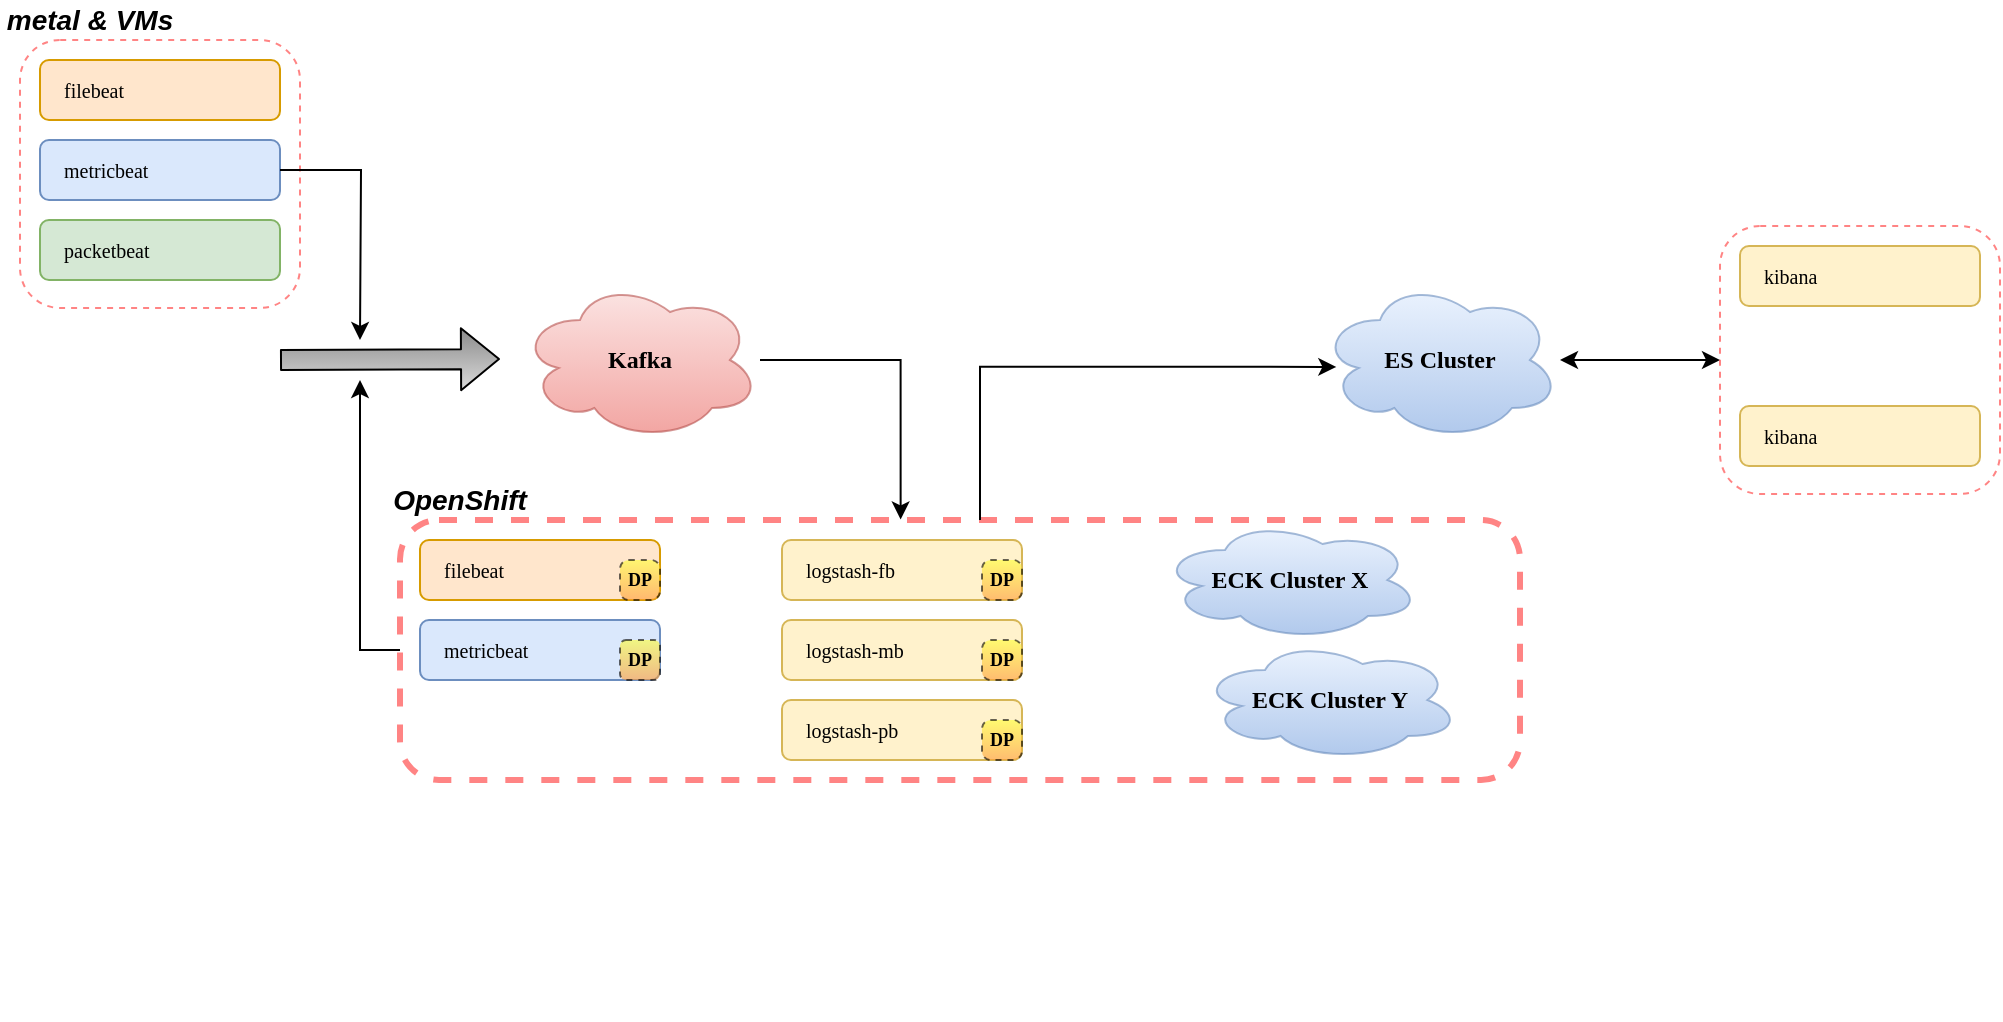 <mxfile version="12.9.5" type="github">
  <diagram id="GZ8h7QL0BpFVQE84wsnc" name="Page-1">
    <mxGraphModel dx="1373" dy="868" grid="1" gridSize="10" guides="1" tooltips="1" connect="1" arrows="1" fold="1" page="1" pageScale="1" pageWidth="1600" pageHeight="900" math="0" shadow="0">
      <root>
        <mxCell id="0" />
        <mxCell id="1" parent="0" />
        <mxCell id="nCoMTIDqAyYgrmlORqEg-1" style="edgeStyle=orthogonalEdgeStyle;rounded=0;orthogonalLoop=1;jettySize=auto;html=1;entryX=0.447;entryY=-0.002;entryDx=0;entryDy=0;entryPerimeter=0;startArrow=none;startFill=0;strokeWidth=1;fillColor=#8A8A8A;gradientColor=#DBDBDB;fontSize=14;" edge="1" parent="1" source="xnrWjppSDBu8TEkVuI01-1" target="rvDjTY9M8Ar2wrNe7Sa7-9">
          <mxGeometry relative="1" as="geometry">
            <Array as="points">
              <mxPoint x="530" y="520" />
            </Array>
          </mxGeometry>
        </mxCell>
        <mxCell id="xnrWjppSDBu8TEkVuI01-1" value="&lt;div style=&quot;text-align: center; font-size: 12px;&quot;&gt;&lt;span style=&quot;font-size: 12px;&quot;&gt;Kafka&lt;/span&gt;&lt;/div&gt;" style="ellipse;shape=cloud;whiteSpace=wrap;html=1;rounded=0;strokeColor=#b85450;strokeWidth=1;fillColor=#f8cecc;gradientColor=#ea6b66;fontFamily=Verdana;fontSize=12;opacity=60;align=center;fontStyle=1" parent="1" vertex="1">
          <mxGeometry x="340" y="480" width="120" height="80" as="geometry" />
        </mxCell>
        <mxCell id="xnrWjppSDBu8TEkVuI01-15" value="" style="group" parent="1" vertex="1" connectable="0">
          <mxGeometry x="90" y="360" width="140" height="134" as="geometry" />
        </mxCell>
        <mxCell id="xnrWjppSDBu8TEkVuI01-3" value="" style="rounded=1;whiteSpace=wrap;html=1;strokeColor=#FF3333;strokeWidth=1;fillColor=none;fontFamily=Verdana;fontSize=10;opacity=60;align=left;dashed=1;" parent="xnrWjppSDBu8TEkVuI01-15" vertex="1">
          <mxGeometry width="140" height="134" as="geometry" />
        </mxCell>
        <mxCell id="xnrWjppSDBu8TEkVuI01-4" value="filebeat" style="rounded=1;whiteSpace=wrap;html=1;strokeColor=#d79b00;strokeWidth=1;fillColor=#ffe6cc;fontFamily=Verdana;fontSize=10;align=left;spacingLeft=10;" parent="xnrWjppSDBu8TEkVuI01-15" vertex="1">
          <mxGeometry x="10" y="10" width="120" height="30" as="geometry" />
        </mxCell>
        <mxCell id="xnrWjppSDBu8TEkVuI01-6" value="metricbeat" style="rounded=1;whiteSpace=wrap;html=1;strokeColor=#6c8ebf;strokeWidth=1;fillColor=#dae8fc;fontFamily=Verdana;fontSize=10;align=left;spacingLeft=10;" parent="xnrWjppSDBu8TEkVuI01-15" vertex="1">
          <mxGeometry x="10" y="50" width="120" height="30" as="geometry" />
        </mxCell>
        <mxCell id="xnrWjppSDBu8TEkVuI01-9" value="packetbeat" style="rounded=1;whiteSpace=wrap;html=1;strokeColor=#82b366;strokeWidth=1;fillColor=#d5e8d4;fontFamily=Verdana;fontSize=10;align=left;spacingLeft=10;" parent="xnrWjppSDBu8TEkVuI01-15" vertex="1">
          <mxGeometry x="10" y="90" width="120" height="30" as="geometry" />
        </mxCell>
        <mxCell id="xnrWjppSDBu8TEkVuI01-74" style="edgeStyle=orthogonalEdgeStyle;rounded=0;orthogonalLoop=1;jettySize=auto;html=1;entryX=0;entryY=0.5;entryDx=0;entryDy=0;startArrow=classic;startFill=1;" parent="1" source="xnrWjppSDBu8TEkVuI01-67" target="xnrWjppSDBu8TEkVuI01-71" edge="1">
          <mxGeometry relative="1" as="geometry" />
        </mxCell>
        <mxCell id="xnrWjppSDBu8TEkVuI01-67" value="&lt;div style=&quot;text-align: center ; font-size: 12px&quot;&gt;&lt;span style=&quot;font-size: 12px&quot;&gt;ES Cluster&lt;/span&gt;&lt;/div&gt;" style="ellipse;shape=cloud;whiteSpace=wrap;html=1;rounded=0;strokeColor=#6c8ebf;strokeWidth=1;fillColor=#dae8fc;gradientColor=#7ea6e0;fontFamily=Verdana;fontSize=12;opacity=60;align=center;fontStyle=1" parent="1" vertex="1">
          <mxGeometry x="740" y="480" width="120" height="80" as="geometry" />
        </mxCell>
        <mxCell id="xnrWjppSDBu8TEkVuI01-69" value="" style="group" parent="1" vertex="1" connectable="0">
          <mxGeometry x="940" y="453" width="140" height="134" as="geometry" />
        </mxCell>
        <mxCell id="xnrWjppSDBu8TEkVuI01-70" value="" style="group" parent="xnrWjppSDBu8TEkVuI01-69" vertex="1" connectable="0">
          <mxGeometry width="140" height="134" as="geometry" />
        </mxCell>
        <mxCell id="xnrWjppSDBu8TEkVuI01-71" value="" style="rounded=1;whiteSpace=wrap;html=1;strokeColor=#FF3333;strokeWidth=1;fillColor=none;fontFamily=Verdana;fontSize=10;opacity=60;align=left;dashed=1;" parent="xnrWjppSDBu8TEkVuI01-70" vertex="1">
          <mxGeometry width="140" height="134" as="geometry" />
        </mxCell>
        <mxCell id="xnrWjppSDBu8TEkVuI01-72" value="kibana" style="rounded=1;whiteSpace=wrap;html=1;strokeColor=#d6b656;strokeWidth=1;fillColor=#fff2cc;fontFamily=Verdana;fontSize=10;align=left;spacingLeft=10;" parent="xnrWjppSDBu8TEkVuI01-70" vertex="1">
          <mxGeometry x="10" y="10" width="120" height="30" as="geometry" />
        </mxCell>
        <mxCell id="xnrWjppSDBu8TEkVuI01-73" value="kibana" style="rounded=1;whiteSpace=wrap;html=1;strokeColor=#d6b656;strokeWidth=1;fillColor=#fff2cc;fontFamily=Verdana;fontSize=10;align=left;spacingLeft=10;" parent="xnrWjppSDBu8TEkVuI01-70" vertex="1">
          <mxGeometry x="10" y="90" width="120" height="30" as="geometry" />
        </mxCell>
        <mxCell id="rvDjTY9M8Ar2wrNe7Sa7-8" value="" style="group" parent="1" vertex="1" connectable="0">
          <mxGeometry x="280" y="600" width="560" height="250" as="geometry" />
        </mxCell>
        <mxCell id="rvDjTY9M8Ar2wrNe7Sa7-9" value="" style="rounded=1;whiteSpace=wrap;html=1;strokeColor=#FF3333;strokeWidth=3;fillColor=none;fontFamily=Verdana;fontSize=10;opacity=60;align=left;dashed=1;" parent="rvDjTY9M8Ar2wrNe7Sa7-8" vertex="1">
          <mxGeometry width="560" height="130" as="geometry" />
        </mxCell>
        <mxCell id="rvDjTY9M8Ar2wrNe7Sa7-10" value="filebeat" style="rounded=1;whiteSpace=wrap;html=1;strokeColor=#d79b00;strokeWidth=1;fillColor=#ffe6cc;fontFamily=Verdana;fontSize=10;align=left;spacingLeft=10;" parent="rvDjTY9M8Ar2wrNe7Sa7-8" vertex="1">
          <mxGeometry x="10" y="10" width="120" height="30" as="geometry" />
        </mxCell>
        <mxCell id="rvDjTY9M8Ar2wrNe7Sa7-11" value="metricbeat" style="rounded=1;whiteSpace=wrap;html=1;strokeColor=#6c8ebf;strokeWidth=1;fillColor=#dae8fc;fontFamily=Verdana;fontSize=10;align=left;spacingLeft=10;" parent="rvDjTY9M8Ar2wrNe7Sa7-8" vertex="1">
          <mxGeometry x="10" y="50" width="120" height="30" as="geometry" />
        </mxCell>
        <mxCell id="rvDjTY9M8Ar2wrNe7Sa7-20" value="DP" style="rounded=1;whiteSpace=wrap;html=1;fontSize=9;fontStyle=1;gradientColor=#FF9933;fillColor=#FFFF33;fontFamily=Verdana;dashed=1;opacity=60;arcSize=22;" parent="rvDjTY9M8Ar2wrNe7Sa7-8" vertex="1">
          <mxGeometry x="110" y="20" width="20" height="20" as="geometry" />
        </mxCell>
        <mxCell id="rvDjTY9M8Ar2wrNe7Sa7-18" value="DP" style="rounded=1;whiteSpace=wrap;html=1;fontSize=9;fontStyle=1;gradientColor=#FF9933;fillColor=#FFFF33;fontFamily=Verdana;dashed=1;opacity=60;" parent="rvDjTY9M8Ar2wrNe7Sa7-8" vertex="1">
          <mxGeometry x="110" y="60" width="20" height="20" as="geometry" />
        </mxCell>
        <mxCell id="rvDjTY9M8Ar2wrNe7Sa7-22" style="edgeStyle=orthogonalEdgeStyle;rounded=0;orthogonalLoop=1;jettySize=auto;html=1;exitX=0.5;exitY=1;exitDx=0;exitDy=0;startArrow=none;startFill=0;fontSize=14;" parent="rvDjTY9M8Ar2wrNe7Sa7-8" source="rvDjTY9M8Ar2wrNe7Sa7-9" target="rvDjTY9M8Ar2wrNe7Sa7-9" edge="1">
          <mxGeometry relative="1" as="geometry" />
        </mxCell>
        <mxCell id="uBAFbdJrFAXVK9lNb5VW-2" value="logstash-fb" style="rounded=1;whiteSpace=wrap;html=1;strokeColor=#d6b656;strokeWidth=1;fillColor=#fff2cc;fontFamily=Verdana;fontSize=10;align=left;spacingLeft=10;" parent="rvDjTY9M8Ar2wrNe7Sa7-8" vertex="1">
          <mxGeometry x="191" y="10" width="120" height="30" as="geometry" />
        </mxCell>
        <mxCell id="uBAFbdJrFAXVK9lNb5VW-3" value="DP" style="rounded=1;whiteSpace=wrap;html=1;fontSize=9;fontStyle=1;gradientColor=#FF9933;fillColor=#FFFF33;fontFamily=Verdana;dashed=1;opacity=60;arcSize=22;" parent="rvDjTY9M8Ar2wrNe7Sa7-8" vertex="1">
          <mxGeometry x="291" y="20" width="20" height="20" as="geometry" />
        </mxCell>
        <mxCell id="uBAFbdJrFAXVK9lNb5VW-5" value="logstash-mb" style="rounded=1;whiteSpace=wrap;html=1;strokeColor=#d6b656;strokeWidth=1;fillColor=#fff2cc;fontFamily=Verdana;fontSize=10;align=left;spacingLeft=10;" parent="rvDjTY9M8Ar2wrNe7Sa7-8" vertex="1">
          <mxGeometry x="191" y="50" width="120" height="30" as="geometry" />
        </mxCell>
        <mxCell id="uBAFbdJrFAXVK9lNb5VW-6" value="DP" style="rounded=1;whiteSpace=wrap;html=1;fontSize=9;fontStyle=1;gradientColor=#FF9933;fillColor=#FFFF33;fontFamily=Verdana;dashed=1;opacity=60;arcSize=22;" parent="rvDjTY9M8Ar2wrNe7Sa7-8" vertex="1">
          <mxGeometry x="291" y="60" width="20" height="20" as="geometry" />
        </mxCell>
        <mxCell id="uBAFbdJrFAXVK9lNb5VW-7" value="logstash-pb" style="rounded=1;whiteSpace=wrap;html=1;strokeColor=#d6b656;strokeWidth=1;fillColor=#fff2cc;fontFamily=Verdana;fontSize=10;align=left;spacingLeft=10;" parent="rvDjTY9M8Ar2wrNe7Sa7-8" vertex="1">
          <mxGeometry x="191" y="90" width="120" height="30" as="geometry" />
        </mxCell>
        <mxCell id="uBAFbdJrFAXVK9lNb5VW-8" value="DP" style="rounded=1;whiteSpace=wrap;html=1;fontSize=9;fontStyle=1;gradientColor=#FF9933;fillColor=#FFFF33;fontFamily=Verdana;dashed=1;opacity=60;arcSize=22;" parent="rvDjTY9M8Ar2wrNe7Sa7-8" vertex="1">
          <mxGeometry x="291" y="100" width="20" height="20" as="geometry" />
        </mxCell>
        <mxCell id="nCoMTIDqAyYgrmlORqEg-2" value="&lt;div style=&quot;text-align: center ; font-size: 12px&quot;&gt;&lt;span style=&quot;font-size: 12px&quot;&gt;ECK Cluster X&lt;/span&gt;&lt;/div&gt;" style="ellipse;shape=cloud;whiteSpace=wrap;html=1;rounded=0;strokeColor=#6c8ebf;strokeWidth=1;fillColor=#dae8fc;gradientColor=#7ea6e0;fontFamily=Verdana;fontSize=12;opacity=60;align=center;fontStyle=1" vertex="1" parent="rvDjTY9M8Ar2wrNe7Sa7-8">
          <mxGeometry x="380" width="130" height="60" as="geometry" />
        </mxCell>
        <mxCell id="nCoMTIDqAyYgrmlORqEg-3" value="&lt;div style=&quot;text-align: center ; font-size: 12px&quot;&gt;&lt;span style=&quot;font-size: 12px&quot;&gt;ECK Cluster Y&lt;/span&gt;&lt;/div&gt;" style="ellipse;shape=cloud;whiteSpace=wrap;html=1;rounded=0;strokeColor=#6c8ebf;strokeWidth=1;fillColor=#dae8fc;gradientColor=#7ea6e0;fontFamily=Verdana;fontSize=12;opacity=60;align=center;fontStyle=1" vertex="1" parent="rvDjTY9M8Ar2wrNe7Sa7-8">
          <mxGeometry x="400" y="60" width="130" height="60" as="geometry" />
        </mxCell>
        <mxCell id="rvDjTY9M8Ar2wrNe7Sa7-15" value="OpenShift" style="text;html=1;strokeColor=none;fillColor=none;align=center;verticalAlign=middle;whiteSpace=wrap;rounded=0;fontStyle=3;fontSize=14;" parent="1" vertex="1">
          <mxGeometry x="290" y="580" width="40" height="20" as="geometry" />
        </mxCell>
        <mxCell id="rvDjTY9M8Ar2wrNe7Sa7-16" value="&lt;b&gt;&lt;i&gt;&lt;font style=&quot;font-size: 14px&quot;&gt;metal &amp;amp; VMs&lt;/font&gt;&lt;/i&gt;&lt;/b&gt;" style="text;html=1;strokeColor=none;fillColor=none;align=center;verticalAlign=middle;whiteSpace=wrap;rounded=0;" parent="1" vertex="1">
          <mxGeometry x="80" y="340" width="90" height="20" as="geometry" />
        </mxCell>
        <mxCell id="uBAFbdJrFAXVK9lNb5VW-14" style="edgeStyle=orthogonalEdgeStyle;rounded=0;orthogonalLoop=1;jettySize=auto;html=1;entryX=0.068;entryY=0.543;entryDx=0;entryDy=0;entryPerimeter=0;startArrow=none;startFill=0;fontSize=14;" parent="1" source="rvDjTY9M8Ar2wrNe7Sa7-9" target="xnrWjppSDBu8TEkVuI01-67" edge="1">
          <mxGeometry relative="1" as="geometry">
            <Array as="points">
              <mxPoint x="570" y="523" />
            </Array>
          </mxGeometry>
        </mxCell>
        <mxCell id="uBAFbdJrFAXVK9lNb5VW-15" value="" style="shape=flexArrow;endArrow=classic;html=1;fontSize=14;fillColor=#8A8A8A;gradientColor=#DBDBDB;" parent="1" edge="1">
          <mxGeometry width="50" height="50" relative="1" as="geometry">
            <mxPoint x="220" y="520" as="sourcePoint" />
            <mxPoint x="330" y="519.5" as="targetPoint" />
          </mxGeometry>
        </mxCell>
        <mxCell id="uBAFbdJrFAXVK9lNb5VW-17" style="edgeStyle=orthogonalEdgeStyle;rounded=0;orthogonalLoop=1;jettySize=auto;html=1;startArrow=none;startFill=0;fillColor=#8A8A8A;gradientColor=#DBDBDB;fontSize=14;" parent="1" source="rvDjTY9M8Ar2wrNe7Sa7-9" edge="1">
          <mxGeometry relative="1" as="geometry">
            <mxPoint x="260" y="530" as="targetPoint" />
          </mxGeometry>
        </mxCell>
        <mxCell id="uBAFbdJrFAXVK9lNb5VW-18" style="edgeStyle=orthogonalEdgeStyle;rounded=0;orthogonalLoop=1;jettySize=auto;html=1;startArrow=none;startFill=0;fillColor=#8A8A8A;gradientColor=#DBDBDB;fontSize=14;" parent="1" source="xnrWjppSDBu8TEkVuI01-6" edge="1">
          <mxGeometry relative="1" as="geometry">
            <mxPoint x="260" y="510" as="targetPoint" />
          </mxGeometry>
        </mxCell>
      </root>
    </mxGraphModel>
  </diagram>
</mxfile>
